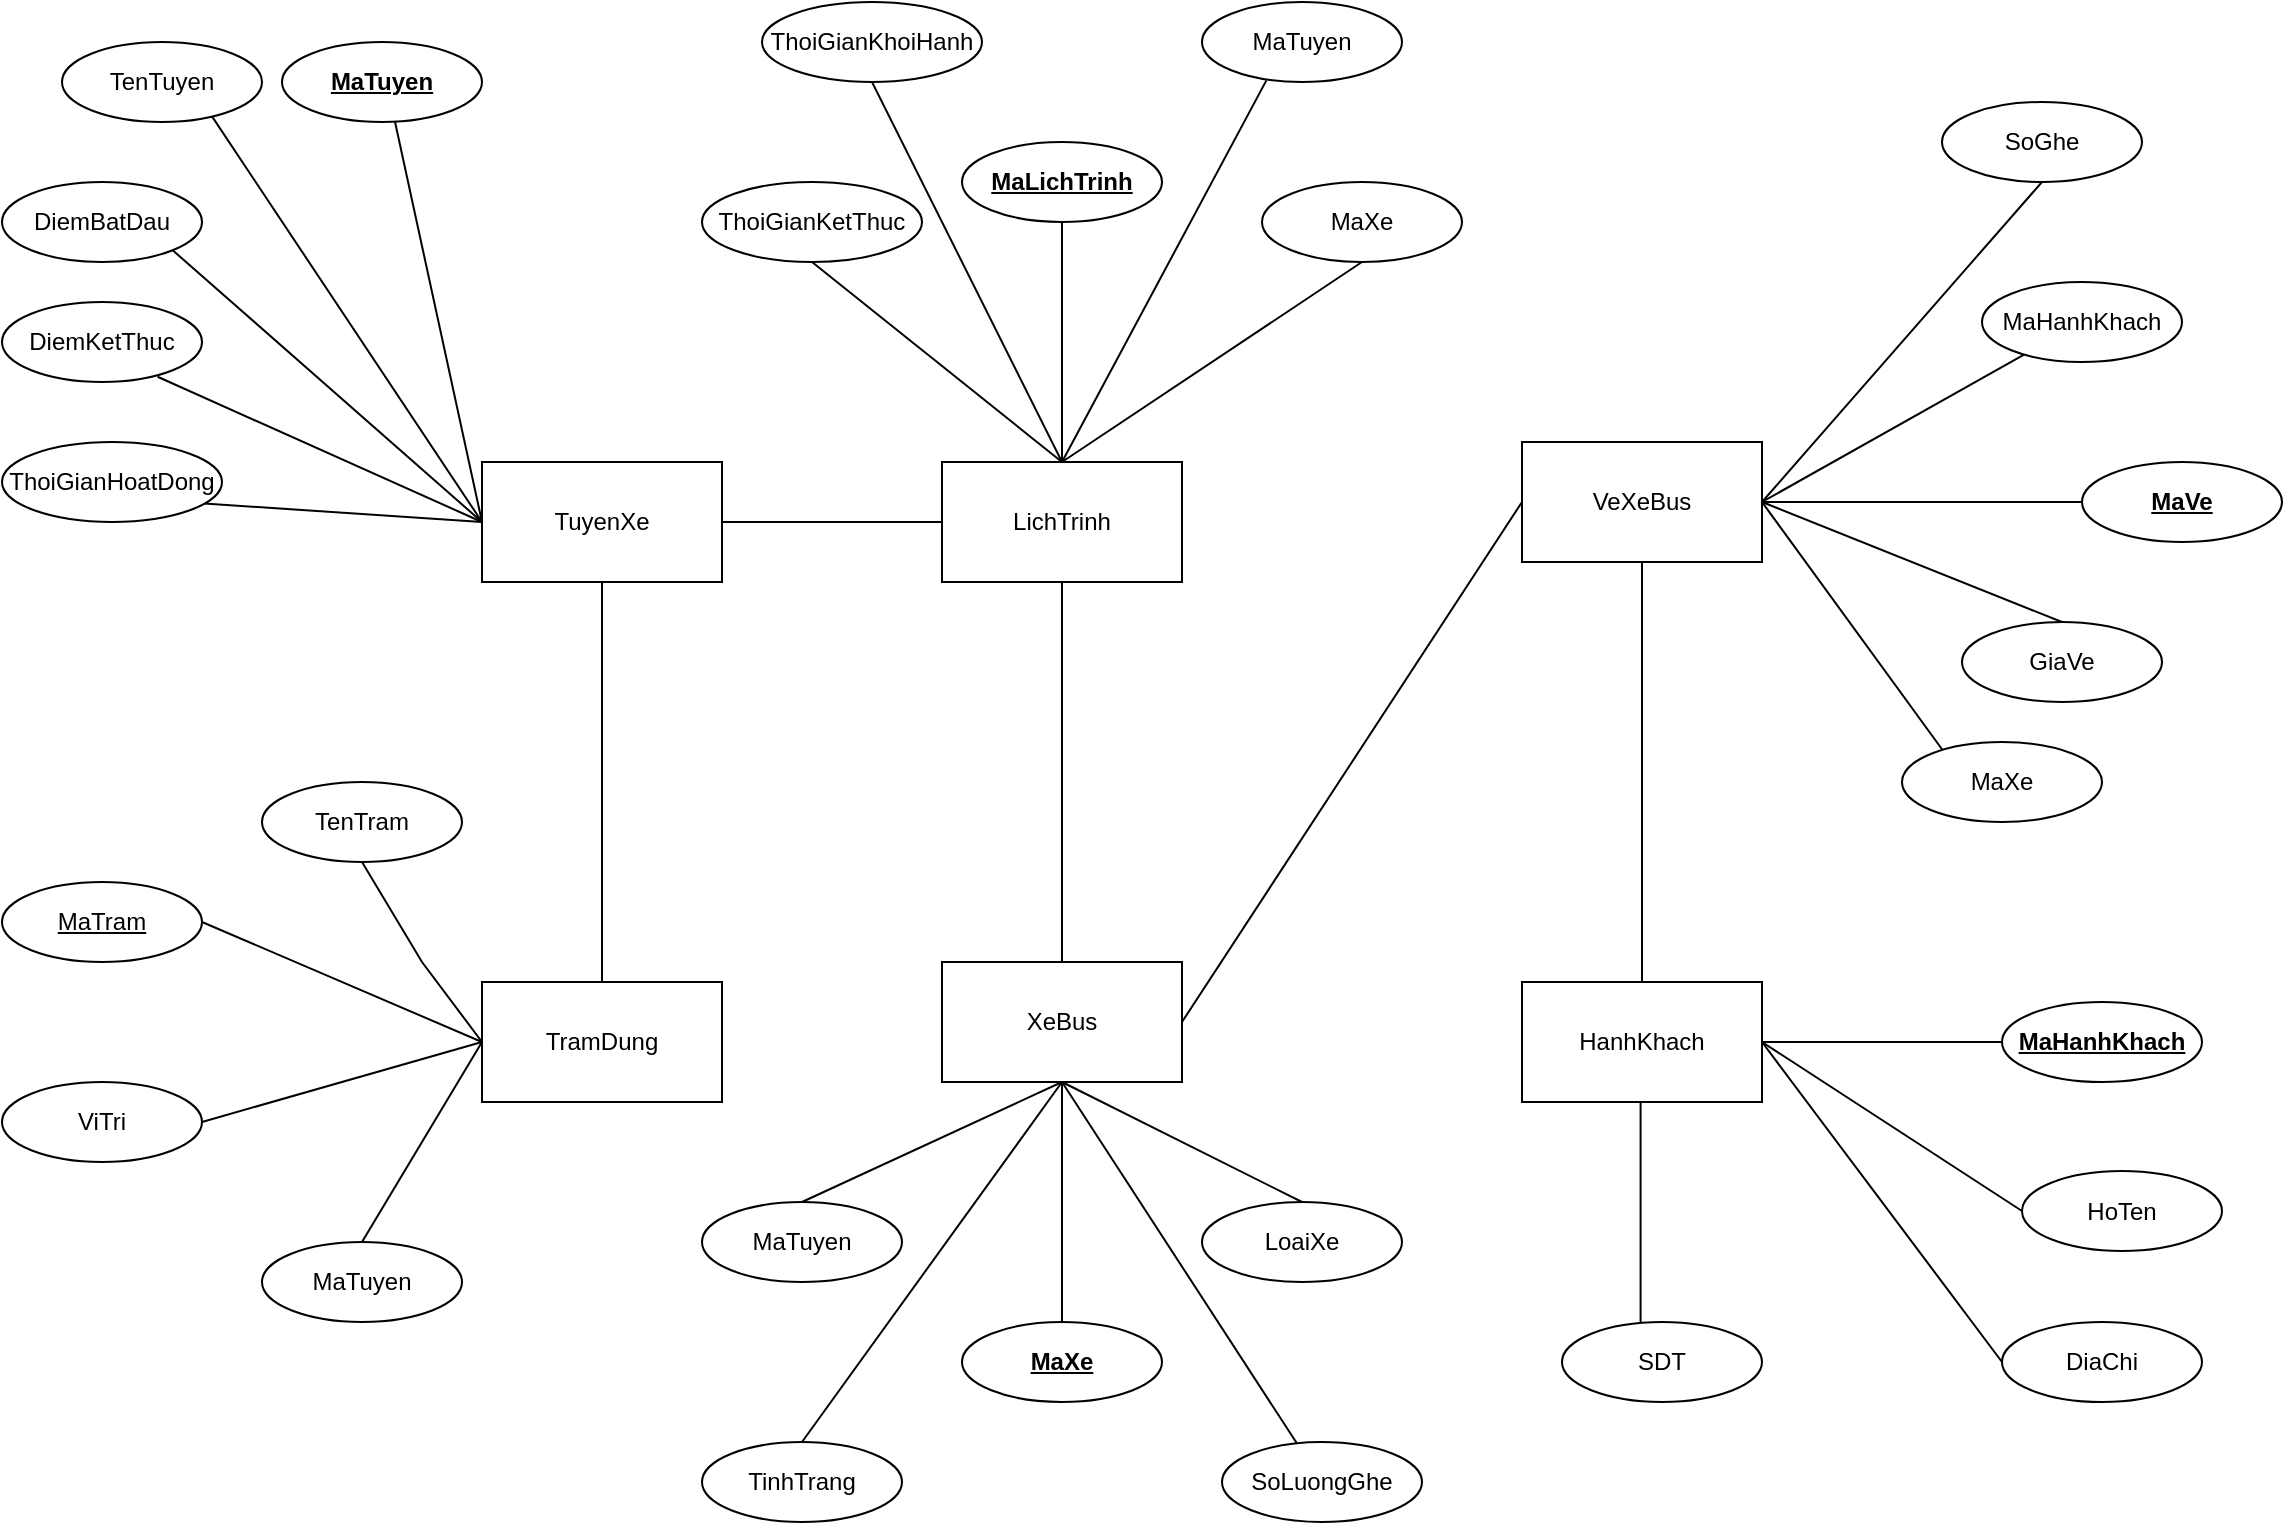 <mxfile version="22.1.0" type="github">
  <diagram name="Trang-1" id="NK_kYnIEBoEDkR1kCW_3">
    <mxGraphModel dx="1877" dy="574" grid="1" gridSize="10" guides="1" tooltips="1" connect="1" arrows="1" fold="1" page="1" pageScale="1" pageWidth="827" pageHeight="1169" math="0" shadow="0">
      <root>
        <mxCell id="0" />
        <mxCell id="1" parent="0" />
        <mxCell id="Lww2wi2sFg32ggB8nQ_b-1" value="TuyenXe" style="rounded=0;whiteSpace=wrap;html=1;" parent="1" vertex="1">
          <mxGeometry x="110" y="230" width="120" height="60" as="geometry" />
        </mxCell>
        <mxCell id="Lww2wi2sFg32ggB8nQ_b-2" value="XeBus" style="rounded=0;whiteSpace=wrap;html=1;" parent="1" vertex="1">
          <mxGeometry x="340" y="480" width="120" height="60" as="geometry" />
        </mxCell>
        <mxCell id="Lww2wi2sFg32ggB8nQ_b-3" value="VeXeBus" style="rounded=0;whiteSpace=wrap;html=1;" parent="1" vertex="1">
          <mxGeometry x="630" y="220" width="120" height="60" as="geometry" />
        </mxCell>
        <mxCell id="Lww2wi2sFg32ggB8nQ_b-4" value="HanhKhach" style="rounded=0;whiteSpace=wrap;html=1;" parent="1" vertex="1">
          <mxGeometry x="630" y="490" width="120" height="60" as="geometry" />
        </mxCell>
        <mxCell id="Lww2wi2sFg32ggB8nQ_b-5" value="TramDung" style="rounded=0;whiteSpace=wrap;html=1;" parent="1" vertex="1">
          <mxGeometry x="110" y="490" width="120" height="60" as="geometry" />
        </mxCell>
        <mxCell id="Lww2wi2sFg32ggB8nQ_b-6" value="LichTrinh" style="rounded=0;whiteSpace=wrap;html=1;" parent="1" vertex="1">
          <mxGeometry x="340" y="230" width="120" height="60" as="geometry" />
        </mxCell>
        <mxCell id="Lww2wi2sFg32ggB8nQ_b-7" value="" style="endArrow=none;html=1;rounded=0;exitX=1;exitY=0.5;exitDx=0;exitDy=0;entryX=0;entryY=0.5;entryDx=0;entryDy=0;" parent="1" source="Lww2wi2sFg32ggB8nQ_b-1" target="Lww2wi2sFg32ggB8nQ_b-6" edge="1">
          <mxGeometry width="50" height="50" relative="1" as="geometry">
            <mxPoint x="390" y="240" as="sourcePoint" />
            <mxPoint x="320" y="190" as="targetPoint" />
          </mxGeometry>
        </mxCell>
        <object label="" id="Lww2wi2sFg32ggB8nQ_b-8">
          <mxCell style="endArrow=none;html=1;rounded=0;exitX=0.5;exitY=1;exitDx=0;exitDy=0;" parent="1" source="Lww2wi2sFg32ggB8nQ_b-6" target="Lww2wi2sFg32ggB8nQ_b-2" edge="1">
            <mxGeometry width="50" height="50" relative="1" as="geometry">
              <mxPoint x="390" y="240" as="sourcePoint" />
              <mxPoint x="380" y="150" as="targetPoint" />
            </mxGeometry>
          </mxCell>
        </object>
        <mxCell id="Lww2wi2sFg32ggB8nQ_b-9" value="" style="endArrow=none;html=1;rounded=0;entryX=0.5;entryY=1;entryDx=0;entryDy=0;exitX=0.5;exitY=0;exitDx=0;exitDy=0;" parent="1" source="Lww2wi2sFg32ggB8nQ_b-5" target="Lww2wi2sFg32ggB8nQ_b-1" edge="1">
          <mxGeometry width="50" height="50" relative="1" as="geometry">
            <mxPoint x="390" y="240" as="sourcePoint" />
            <mxPoint x="440" y="190" as="targetPoint" />
          </mxGeometry>
        </mxCell>
        <mxCell id="Lww2wi2sFg32ggB8nQ_b-10" value="" style="endArrow=none;html=1;rounded=0;exitX=0.5;exitY=0;exitDx=0;exitDy=0;entryX=0.5;entryY=1;entryDx=0;entryDy=0;" parent="1" source="Lww2wi2sFg32ggB8nQ_b-4" target="Lww2wi2sFg32ggB8nQ_b-3" edge="1">
          <mxGeometry width="50" height="50" relative="1" as="geometry">
            <mxPoint x="390" y="240" as="sourcePoint" />
            <mxPoint x="440" y="190" as="targetPoint" />
          </mxGeometry>
        </mxCell>
        <mxCell id="Lww2wi2sFg32ggB8nQ_b-11" value="" style="endArrow=none;html=1;rounded=0;exitX=0;exitY=0.5;exitDx=0;exitDy=0;entryX=1;entryY=0.5;entryDx=0;entryDy=0;" parent="1" source="Lww2wi2sFg32ggB8nQ_b-3" target="Lww2wi2sFg32ggB8nQ_b-2" edge="1">
          <mxGeometry width="50" height="50" relative="1" as="geometry">
            <mxPoint x="390" y="240" as="sourcePoint" />
            <mxPoint x="440" y="190" as="targetPoint" />
            <Array as="points" />
          </mxGeometry>
        </mxCell>
        <mxCell id="In0ACsNn3nNOARFCslo5-7" value="" style="endArrow=none;html=1;rounded=0;exitX=1;exitY=0.5;exitDx=0;exitDy=0;exitPerimeter=0;entryX=0;entryY=0.5;entryDx=0;entryDy=0;" edge="1" parent="1" target="Lww2wi2sFg32ggB8nQ_b-1">
          <mxGeometry width="50" height="50" relative="1" as="geometry">
            <mxPoint x="-40" y="250" as="sourcePoint" />
            <mxPoint x="350" y="250" as="targetPoint" />
          </mxGeometry>
        </mxCell>
        <mxCell id="In0ACsNn3nNOARFCslo5-10" value="" style="endArrow=none;html=1;rounded=0;entryX=0;entryY=0.5;entryDx=0;entryDy=0;exitX=0.978;exitY=0.623;exitDx=0;exitDy=0;exitPerimeter=0;" edge="1" parent="1" target="Lww2wi2sFg32ggB8nQ_b-1">
          <mxGeometry width="50" height="50" relative="1" as="geometry">
            <mxPoint x="-52.2" y="187.38" as="sourcePoint" />
            <mxPoint x="350" y="250" as="targetPoint" />
          </mxGeometry>
        </mxCell>
        <mxCell id="In0ACsNn3nNOARFCslo5-11" value="" style="endArrow=none;html=1;rounded=0;exitX=0;exitY=0.5;exitDx=0;exitDy=0;entryX=1;entryY=1;entryDx=0;entryDy=0;" edge="1" parent="1" source="Lww2wi2sFg32ggB8nQ_b-1" target="In0ACsNn3nNOARFCslo5-19">
          <mxGeometry width="50" height="50" relative="1" as="geometry">
            <mxPoint x="300" y="300" as="sourcePoint" />
            <mxPoint x="-64.5" y="131.3" as="targetPoint" />
          </mxGeometry>
        </mxCell>
        <mxCell id="In0ACsNn3nNOARFCslo5-12" value="" style="endArrow=none;html=1;rounded=0;exitX=0;exitY=0.5;exitDx=0;exitDy=0;entryX=0.75;entryY=0.93;entryDx=0;entryDy=0;entryPerimeter=0;" edge="1" parent="1" source="Lww2wi2sFg32ggB8nQ_b-1" target="In0ACsNn3nNOARFCslo5-18">
          <mxGeometry width="50" height="50" relative="1" as="geometry">
            <mxPoint x="300" y="300" as="sourcePoint" />
            <mxPoint x="-50" y="70" as="targetPoint" />
          </mxGeometry>
        </mxCell>
        <mxCell id="In0ACsNn3nNOARFCslo5-16" value="" style="endArrow=none;html=1;rounded=0;" edge="1" parent="1">
          <mxGeometry width="50" height="50" relative="1" as="geometry">
            <mxPoint x="110" y="260" as="sourcePoint" />
            <mxPoint x="66.522" y="60" as="targetPoint" />
          </mxGeometry>
        </mxCell>
        <mxCell id="In0ACsNn3nNOARFCslo5-17" value="&lt;b&gt;MaTuyen&lt;/b&gt;" style="ellipse;whiteSpace=wrap;html=1;align=center;fontStyle=4;" vertex="1" parent="1">
          <mxGeometry x="10" y="20" width="100" height="40" as="geometry" />
        </mxCell>
        <mxCell id="In0ACsNn3nNOARFCslo5-18" value="TenTuyen" style="ellipse;whiteSpace=wrap;html=1;align=center;" vertex="1" parent="1">
          <mxGeometry x="-100" y="20" width="100" height="40" as="geometry" />
        </mxCell>
        <mxCell id="In0ACsNn3nNOARFCslo5-19" value="DiemBatDau" style="ellipse;whiteSpace=wrap;html=1;align=center;" vertex="1" parent="1">
          <mxGeometry x="-130" y="90" width="100" height="40" as="geometry" />
        </mxCell>
        <mxCell id="In0ACsNn3nNOARFCslo5-20" value="DiemKetThuc" style="ellipse;whiteSpace=wrap;html=1;align=center;" vertex="1" parent="1">
          <mxGeometry x="-130" y="150" width="100" height="40" as="geometry" />
        </mxCell>
        <mxCell id="In0ACsNn3nNOARFCslo5-21" value="ThoiGianHoatDong" style="ellipse;whiteSpace=wrap;html=1;align=center;" vertex="1" parent="1">
          <mxGeometry x="-130" y="220" width="110" height="40" as="geometry" />
        </mxCell>
        <mxCell id="In0ACsNn3nNOARFCslo5-23" value="ThoiGianKhoiHanh" style="ellipse;whiteSpace=wrap;html=1;align=center;" vertex="1" parent="1">
          <mxGeometry x="250" width="110" height="40" as="geometry" />
        </mxCell>
        <mxCell id="In0ACsNn3nNOARFCslo5-26" value="MaXe" style="ellipse;whiteSpace=wrap;html=1;align=center;" vertex="1" parent="1">
          <mxGeometry x="500" y="90" width="100" height="40" as="geometry" />
        </mxCell>
        <mxCell id="In0ACsNn3nNOARFCslo5-27" value="MaTuyen" style="ellipse;whiteSpace=wrap;html=1;align=center;" vertex="1" parent="1">
          <mxGeometry x="470" width="100" height="40" as="geometry" />
        </mxCell>
        <mxCell id="In0ACsNn3nNOARFCslo5-28" value="ThoiGianKetThuc" style="ellipse;whiteSpace=wrap;html=1;align=center;" vertex="1" parent="1">
          <mxGeometry x="220" y="90" width="110" height="40" as="geometry" />
        </mxCell>
        <mxCell id="In0ACsNn3nNOARFCslo5-33" value="" style="endArrow=none;html=1;rounded=0;exitX=0.5;exitY=1;exitDx=0;exitDy=0;entryX=0.5;entryY=0;entryDx=0;entryDy=0;" edge="1" parent="1" source="In0ACsNn3nNOARFCslo5-28" target="Lww2wi2sFg32ggB8nQ_b-6">
          <mxGeometry relative="1" as="geometry">
            <mxPoint x="250" y="270" as="sourcePoint" />
            <mxPoint x="410" y="270" as="targetPoint" />
          </mxGeometry>
        </mxCell>
        <mxCell id="In0ACsNn3nNOARFCslo5-34" value="" style="endArrow=none;html=1;rounded=0;exitX=0.5;exitY=1;exitDx=0;exitDy=0;entryX=0.5;entryY=0;entryDx=0;entryDy=0;" edge="1" parent="1" target="Lww2wi2sFg32ggB8nQ_b-6">
          <mxGeometry relative="1" as="geometry">
            <mxPoint x="400" y="110" as="sourcePoint" />
            <mxPoint x="410" y="240" as="targetPoint" />
          </mxGeometry>
        </mxCell>
        <mxCell id="In0ACsNn3nNOARFCslo5-35" value="" style="endArrow=none;html=1;rounded=0;exitX=0.5;exitY=1;exitDx=0;exitDy=0;" edge="1" parent="1" source="In0ACsNn3nNOARFCslo5-26">
          <mxGeometry relative="1" as="geometry">
            <mxPoint x="300" y="150" as="sourcePoint" />
            <mxPoint x="400" y="230" as="targetPoint" />
          </mxGeometry>
        </mxCell>
        <mxCell id="In0ACsNn3nNOARFCslo5-36" value="" style="endArrow=none;html=1;rounded=0;entryX=0.322;entryY=0.98;entryDx=0;entryDy=0;entryPerimeter=0;" edge="1" parent="1" target="In0ACsNn3nNOARFCslo5-27">
          <mxGeometry relative="1" as="geometry">
            <mxPoint x="400" y="230" as="sourcePoint" />
            <mxPoint x="430" y="260" as="targetPoint" />
          </mxGeometry>
        </mxCell>
        <mxCell id="In0ACsNn3nNOARFCslo5-37" value="" style="endArrow=none;html=1;rounded=0;entryX=0.5;entryY=0;entryDx=0;entryDy=0;exitX=0.5;exitY=1;exitDx=0;exitDy=0;" edge="1" parent="1" source="In0ACsNn3nNOARFCslo5-23" target="Lww2wi2sFg32ggB8nQ_b-6">
          <mxGeometry relative="1" as="geometry">
            <mxPoint x="320" y="160" as="sourcePoint" />
            <mxPoint x="440" y="270" as="targetPoint" />
          </mxGeometry>
        </mxCell>
        <mxCell id="In0ACsNn3nNOARFCslo5-38" value="&lt;b&gt;MaLichTrinh&lt;/b&gt;" style="ellipse;whiteSpace=wrap;html=1;align=center;fontStyle=4;" vertex="1" parent="1">
          <mxGeometry x="350" y="70" width="100" height="40" as="geometry" />
        </mxCell>
        <mxCell id="In0ACsNn3nNOARFCslo5-39" value="ViTri" style="ellipse;whiteSpace=wrap;html=1;align=center;" vertex="1" parent="1">
          <mxGeometry x="-130" y="540" width="100" height="40" as="geometry" />
        </mxCell>
        <mxCell id="In0ACsNn3nNOARFCslo5-40" value="MaTram" style="ellipse;whiteSpace=wrap;html=1;align=center;fontStyle=4;" vertex="1" parent="1">
          <mxGeometry x="-130" y="440" width="100" height="40" as="geometry" />
        </mxCell>
        <mxCell id="In0ACsNn3nNOARFCslo5-41" value="TenTram" style="ellipse;whiteSpace=wrap;html=1;align=center;" vertex="1" parent="1">
          <mxGeometry y="390" width="100" height="40" as="geometry" />
        </mxCell>
        <mxCell id="In0ACsNn3nNOARFCslo5-42" value="MaTuyen" style="ellipse;whiteSpace=wrap;html=1;align=center;" vertex="1" parent="1">
          <mxGeometry y="620" width="100" height="40" as="geometry" />
        </mxCell>
        <mxCell id="In0ACsNn3nNOARFCslo5-45" value="" style="endArrow=none;html=1;rounded=0;exitX=0;exitY=0.5;exitDx=0;exitDy=0;entryX=0.5;entryY=1;entryDx=0;entryDy=0;" edge="1" parent="1" source="Lww2wi2sFg32ggB8nQ_b-5" target="In0ACsNn3nNOARFCslo5-41">
          <mxGeometry relative="1" as="geometry">
            <mxPoint x="250" y="470" as="sourcePoint" />
            <mxPoint x="410" y="470" as="targetPoint" />
            <Array as="points">
              <mxPoint x="80" y="480" />
            </Array>
          </mxGeometry>
        </mxCell>
        <mxCell id="In0ACsNn3nNOARFCslo5-46" value="" style="endArrow=none;html=1;rounded=0;entryX=1;entryY=0.5;entryDx=0;entryDy=0;" edge="1" parent="1" target="In0ACsNn3nNOARFCslo5-40">
          <mxGeometry relative="1" as="geometry">
            <mxPoint x="110" y="520" as="sourcePoint" />
            <mxPoint x="60" y="440" as="targetPoint" />
            <Array as="points">
              <mxPoint x="110" y="520" />
            </Array>
          </mxGeometry>
        </mxCell>
        <mxCell id="In0ACsNn3nNOARFCslo5-47" value="" style="endArrow=none;html=1;rounded=0;exitX=1;exitY=0.5;exitDx=0;exitDy=0;entryX=0;entryY=0.5;entryDx=0;entryDy=0;" edge="1" parent="1" source="In0ACsNn3nNOARFCslo5-39" target="Lww2wi2sFg32ggB8nQ_b-5">
          <mxGeometry relative="1" as="geometry">
            <mxPoint x="130" y="540" as="sourcePoint" />
            <mxPoint x="70" y="450" as="targetPoint" />
            <Array as="points" />
          </mxGeometry>
        </mxCell>
        <mxCell id="In0ACsNn3nNOARFCslo5-48" value="" style="endArrow=none;html=1;rounded=0;exitX=0.5;exitY=0;exitDx=0;exitDy=0;" edge="1" parent="1" source="In0ACsNn3nNOARFCslo5-42">
          <mxGeometry relative="1" as="geometry">
            <mxPoint x="140" y="550" as="sourcePoint" />
            <mxPoint x="110" y="520" as="targetPoint" />
            <Array as="points" />
          </mxGeometry>
        </mxCell>
        <mxCell id="In0ACsNn3nNOARFCslo5-49" value="&lt;b&gt;MaXe&lt;/b&gt;" style="ellipse;whiteSpace=wrap;html=1;align=center;fontStyle=4;" vertex="1" parent="1">
          <mxGeometry x="350" y="660" width="100" height="40" as="geometry" />
        </mxCell>
        <mxCell id="In0ACsNn3nNOARFCslo5-50" value="TinhTrang" style="ellipse;whiteSpace=wrap;html=1;align=center;" vertex="1" parent="1">
          <mxGeometry x="220" y="720" width="100" height="40" as="geometry" />
        </mxCell>
        <mxCell id="In0ACsNn3nNOARFCslo5-51" value="LoaiXe" style="ellipse;whiteSpace=wrap;html=1;align=center;" vertex="1" parent="1">
          <mxGeometry x="470" y="600" width="100" height="40" as="geometry" />
        </mxCell>
        <mxCell id="In0ACsNn3nNOARFCslo5-52" value="MaTuyen" style="ellipse;whiteSpace=wrap;html=1;align=center;" vertex="1" parent="1">
          <mxGeometry x="220" y="600" width="100" height="40" as="geometry" />
        </mxCell>
        <mxCell id="In0ACsNn3nNOARFCslo5-53" value="SoLuongGhe" style="ellipse;whiteSpace=wrap;html=1;align=center;" vertex="1" parent="1">
          <mxGeometry x="480" y="720" width="100" height="40" as="geometry" />
        </mxCell>
        <mxCell id="In0ACsNn3nNOARFCslo5-54" value="" style="endArrow=none;html=1;rounded=0;exitX=0.5;exitY=1;exitDx=0;exitDy=0;entryX=0.5;entryY=0;entryDx=0;entryDy=0;" edge="1" parent="1" source="Lww2wi2sFg32ggB8nQ_b-2" target="In0ACsNn3nNOARFCslo5-49">
          <mxGeometry relative="1" as="geometry">
            <mxPoint x="250" y="670" as="sourcePoint" />
            <mxPoint x="410" y="670" as="targetPoint" />
          </mxGeometry>
        </mxCell>
        <mxCell id="In0ACsNn3nNOARFCslo5-56" value="" style="endArrow=none;html=1;rounded=0;entryX=0.5;entryY=0;entryDx=0;entryDy=0;" edge="1" parent="1" target="In0ACsNn3nNOARFCslo5-52">
          <mxGeometry relative="1" as="geometry">
            <mxPoint x="400" y="540" as="sourcePoint" />
            <mxPoint x="410" y="670" as="targetPoint" />
          </mxGeometry>
        </mxCell>
        <mxCell id="In0ACsNn3nNOARFCslo5-57" value="" style="endArrow=none;html=1;rounded=0;entryX=0.5;entryY=0;entryDx=0;entryDy=0;" edge="1" parent="1" target="In0ACsNn3nNOARFCslo5-51">
          <mxGeometry relative="1" as="geometry">
            <mxPoint x="400" y="540" as="sourcePoint" />
            <mxPoint x="420" y="680" as="targetPoint" />
          </mxGeometry>
        </mxCell>
        <mxCell id="In0ACsNn3nNOARFCslo5-58" value="" style="endArrow=none;html=1;rounded=0;entryX=0.5;entryY=0;entryDx=0;entryDy=0;" edge="1" parent="1" target="In0ACsNn3nNOARFCslo5-50">
          <mxGeometry relative="1" as="geometry">
            <mxPoint x="400" y="540" as="sourcePoint" />
            <mxPoint x="430" y="690" as="targetPoint" />
          </mxGeometry>
        </mxCell>
        <mxCell id="In0ACsNn3nNOARFCslo5-59" value="" style="endArrow=none;html=1;rounded=0;" edge="1" parent="1" target="In0ACsNn3nNOARFCslo5-53">
          <mxGeometry relative="1" as="geometry">
            <mxPoint x="400" y="540" as="sourcePoint" />
            <mxPoint x="440" y="700" as="targetPoint" />
          </mxGeometry>
        </mxCell>
        <mxCell id="In0ACsNn3nNOARFCslo5-62" value="MaHanhKhach" style="ellipse;whiteSpace=wrap;html=1;align=center;" vertex="1" parent="1">
          <mxGeometry x="860" y="140" width="100" height="40" as="geometry" />
        </mxCell>
        <mxCell id="In0ACsNn3nNOARFCslo5-66" value="SoGhe" style="ellipse;whiteSpace=wrap;html=1;align=center;" vertex="1" parent="1">
          <mxGeometry x="840" y="50" width="100" height="40" as="geometry" />
        </mxCell>
        <mxCell id="In0ACsNn3nNOARFCslo5-67" value="GiaVe" style="ellipse;whiteSpace=wrap;html=1;align=center;" vertex="1" parent="1">
          <mxGeometry x="850" y="310" width="100" height="40" as="geometry" />
        </mxCell>
        <mxCell id="In0ACsNn3nNOARFCslo5-73" value="" style="endArrow=none;html=1;rounded=0;exitX=1;exitY=0.5;exitDx=0;exitDy=0;entryX=0;entryY=0.5;entryDx=0;entryDy=0;" edge="1" parent="1" source="Lww2wi2sFg32ggB8nQ_b-3" target="In0ACsNn3nNOARFCslo5-80">
          <mxGeometry relative="1" as="geometry">
            <mxPoint x="540" y="320" as="sourcePoint" />
            <mxPoint x="840.0" y="250" as="targetPoint" />
          </mxGeometry>
        </mxCell>
        <mxCell id="In0ACsNn3nNOARFCslo5-74" value="" style="endArrow=none;html=1;rounded=0;exitX=1;exitY=0.5;exitDx=0;exitDy=0;entryX=0.5;entryY=0;entryDx=0;entryDy=0;" edge="1" parent="1" source="Lww2wi2sFg32ggB8nQ_b-3" target="In0ACsNn3nNOARFCslo5-67">
          <mxGeometry relative="1" as="geometry">
            <mxPoint x="760" y="260" as="sourcePoint" />
            <mxPoint x="850" y="260" as="targetPoint" />
          </mxGeometry>
        </mxCell>
        <mxCell id="In0ACsNn3nNOARFCslo5-75" value="" style="endArrow=none;html=1;rounded=0;entryX=0;entryY=0;entryDx=0;entryDy=0;" edge="1" parent="1">
          <mxGeometry relative="1" as="geometry">
            <mxPoint x="750" y="250" as="sourcePoint" />
            <mxPoint x="841.645" y="375.858" as="targetPoint" />
          </mxGeometry>
        </mxCell>
        <mxCell id="In0ACsNn3nNOARFCslo5-76" value="" style="endArrow=none;html=1;rounded=0;" edge="1" parent="1" target="In0ACsNn3nNOARFCslo5-62">
          <mxGeometry relative="1" as="geometry">
            <mxPoint x="750" y="250" as="sourcePoint" />
            <mxPoint x="870" y="280" as="targetPoint" />
          </mxGeometry>
        </mxCell>
        <mxCell id="In0ACsNn3nNOARFCslo5-77" value="" style="endArrow=none;html=1;rounded=0;entryX=0.5;entryY=1;entryDx=0;entryDy=0;" edge="1" parent="1" target="In0ACsNn3nNOARFCslo5-66">
          <mxGeometry relative="1" as="geometry">
            <mxPoint x="750" y="250" as="sourcePoint" />
            <mxPoint x="880" y="290" as="targetPoint" />
          </mxGeometry>
        </mxCell>
        <mxCell id="In0ACsNn3nNOARFCslo5-80" value="&lt;b&gt;MaVe&lt;/b&gt;" style="ellipse;whiteSpace=wrap;html=1;align=center;fontStyle=4;" vertex="1" parent="1">
          <mxGeometry x="910" y="230" width="100" height="40" as="geometry" />
        </mxCell>
        <mxCell id="In0ACsNn3nNOARFCslo5-81" value="&lt;b&gt;MaHanhKhach&lt;/b&gt;" style="ellipse;whiteSpace=wrap;html=1;align=center;fontStyle=4;" vertex="1" parent="1">
          <mxGeometry x="870" y="500" width="100" height="40" as="geometry" />
        </mxCell>
        <mxCell id="In0ACsNn3nNOARFCslo5-82" value="DiaChi" style="ellipse;whiteSpace=wrap;html=1;align=center;" vertex="1" parent="1">
          <mxGeometry x="870" y="660" width="100" height="40" as="geometry" />
        </mxCell>
        <mxCell id="In0ACsNn3nNOARFCslo5-85" value="SDT" style="ellipse;whiteSpace=wrap;html=1;align=center;" vertex="1" parent="1">
          <mxGeometry x="650" y="660" width="100" height="40" as="geometry" />
        </mxCell>
        <mxCell id="In0ACsNn3nNOARFCslo5-86" value="HoTen" style="ellipse;whiteSpace=wrap;html=1;align=center;" vertex="1" parent="1">
          <mxGeometry x="880" y="584.5" width="100" height="40" as="geometry" />
        </mxCell>
        <mxCell id="In0ACsNn3nNOARFCslo5-92" value="" style="endArrow=none;html=1;rounded=0;exitX=0.5;exitY=0;exitDx=0;exitDy=0;" edge="1" parent="1">
          <mxGeometry relative="1" as="geometry">
            <mxPoint x="689.29" y="660" as="sourcePoint" />
            <mxPoint x="689.29" y="550" as="targetPoint" />
            <Array as="points" />
          </mxGeometry>
        </mxCell>
        <mxCell id="In0ACsNn3nNOARFCslo5-93" value="" style="endArrow=none;html=1;rounded=0;exitX=0;exitY=0.5;exitDx=0;exitDy=0;entryX=1;entryY=0.5;entryDx=0;entryDy=0;" edge="1" parent="1" source="In0ACsNn3nNOARFCslo5-81" target="Lww2wi2sFg32ggB8nQ_b-4">
          <mxGeometry relative="1" as="geometry">
            <mxPoint x="699.29" y="670" as="sourcePoint" />
            <mxPoint x="699.29" y="560" as="targetPoint" />
            <Array as="points" />
          </mxGeometry>
        </mxCell>
        <mxCell id="In0ACsNn3nNOARFCslo5-94" value="" style="endArrow=none;html=1;rounded=0;exitX=0;exitY=0.5;exitDx=0;exitDy=0;" edge="1" parent="1" source="In0ACsNn3nNOARFCslo5-86">
          <mxGeometry relative="1" as="geometry">
            <mxPoint x="880" y="530" as="sourcePoint" />
            <mxPoint x="750" y="520" as="targetPoint" />
            <Array as="points" />
          </mxGeometry>
        </mxCell>
        <mxCell id="In0ACsNn3nNOARFCslo5-95" value="" style="endArrow=none;html=1;rounded=0;exitX=0;exitY=0.5;exitDx=0;exitDy=0;entryX=1;entryY=0.5;entryDx=0;entryDy=0;" edge="1" parent="1" source="In0ACsNn3nNOARFCslo5-82" target="Lww2wi2sFg32ggB8nQ_b-4">
          <mxGeometry relative="1" as="geometry">
            <mxPoint x="890" y="540" as="sourcePoint" />
            <mxPoint x="770" y="540" as="targetPoint" />
            <Array as="points" />
          </mxGeometry>
        </mxCell>
        <mxCell id="In0ACsNn3nNOARFCslo5-96" value="MaXe" style="ellipse;whiteSpace=wrap;html=1;align=center;" vertex="1" parent="1">
          <mxGeometry x="820" y="370" width="100" height="40" as="geometry" />
        </mxCell>
      </root>
    </mxGraphModel>
  </diagram>
</mxfile>

